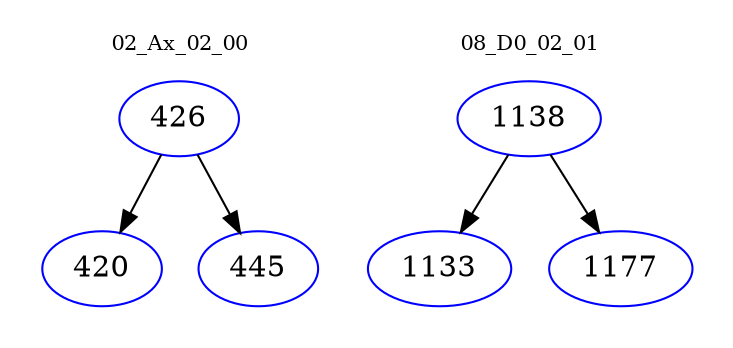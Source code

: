 digraph{
subgraph cluster_0 {
color = white
label = "02_Ax_02_00";
fontsize=10;
T0_426 [label="426", color="blue"]
T0_426 -> T0_420 [color="black"]
T0_420 [label="420", color="blue"]
T0_426 -> T0_445 [color="black"]
T0_445 [label="445", color="blue"]
}
subgraph cluster_1 {
color = white
label = "08_D0_02_01";
fontsize=10;
T1_1138 [label="1138", color="blue"]
T1_1138 -> T1_1133 [color="black"]
T1_1133 [label="1133", color="blue"]
T1_1138 -> T1_1177 [color="black"]
T1_1177 [label="1177", color="blue"]
}
}
